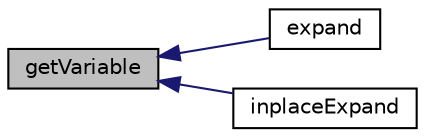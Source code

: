digraph "getVariable"
{
  bgcolor="transparent";
  edge [fontname="Helvetica",fontsize="10",labelfontname="Helvetica",labelfontsize="10"];
  node [fontname="Helvetica",fontsize="10",shape=record];
  rankdir="LR";
  Node1 [label="getVariable",height=0.2,width=0.4,color="black", fillcolor="grey75", style="filled", fontcolor="black"];
  Node1 -> Node2 [dir="back",color="midnightblue",fontsize="10",style="solid",fontname="Helvetica"];
  Node2 [label="expand",height=0.2,width=0.4,color="black",URL="$a10810.html#a1d41790a0f1600ea716f2f58416d0a9a",tooltip="Recursively expands (dictionary or environment) variable. "];
  Node1 -> Node3 [dir="back",color="midnightblue",fontsize="10",style="solid",fontname="Helvetica"];
  Node3 [label="inplaceExpand",height=0.2,width=0.4,color="black",URL="$a10810.html#a055160fd36f36823c18f04ced0bbe9b4",tooltip="Inplace expand occurences of variables according to the dictionary. "];
}
